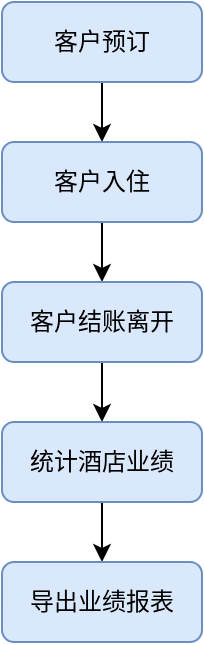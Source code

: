 <mxfile version="14.8.4" type="device"><diagram id="AH3Le9CCgMymh0pcPCDn" name="Page-1"><mxGraphModel dx="813" dy="403" grid="1" gridSize="10" guides="1" tooltips="1" connect="1" arrows="1" fold="1" page="1" pageScale="1" pageWidth="827" pageHeight="1169" math="0" shadow="0"><root><mxCell id="0"/><mxCell id="1" parent="0"/><mxCell id="HdCPp7nWHJ1cC35E8H8a-4" style="edgeStyle=orthogonalEdgeStyle;rounded=0;orthogonalLoop=1;jettySize=auto;html=1;exitX=0.5;exitY=1;exitDx=0;exitDy=0;entryX=0.5;entryY=0;entryDx=0;entryDy=0;" edge="1" parent="1" source="HdCPp7nWHJ1cC35E8H8a-1" target="HdCPp7nWHJ1cC35E8H8a-2"><mxGeometry relative="1" as="geometry"/></mxCell><mxCell id="HdCPp7nWHJ1cC35E8H8a-1" value="&lt;font style=&quot;vertical-align: inherit&quot;&gt;&lt;font style=&quot;vertical-align: inherit&quot;&gt;&lt;font style=&quot;vertical-align: inherit&quot;&gt;&lt;font style=&quot;vertical-align: inherit&quot;&gt;客户预订&lt;/font&gt;&lt;/font&gt;&lt;/font&gt;&lt;/font&gt;" style="rounded=1;whiteSpace=wrap;html=1;fontSize=12;glass=0;strokeWidth=1;shadow=0;fillColor=#dae8fc;strokeColor=#6c8ebf;" vertex="1" parent="1"><mxGeometry x="364" y="150" width="100" height="40" as="geometry"/></mxCell><mxCell id="HdCPp7nWHJ1cC35E8H8a-5" style="edgeStyle=orthogonalEdgeStyle;rounded=0;orthogonalLoop=1;jettySize=auto;html=1;exitX=0.5;exitY=1;exitDx=0;exitDy=0;entryX=0.5;entryY=0;entryDx=0;entryDy=0;" edge="1" parent="1" source="HdCPp7nWHJ1cC35E8H8a-2" target="HdCPp7nWHJ1cC35E8H8a-3"><mxGeometry relative="1" as="geometry"/></mxCell><mxCell id="HdCPp7nWHJ1cC35E8H8a-2" value="&lt;font style=&quot;vertical-align: inherit&quot;&gt;&lt;font style=&quot;vertical-align: inherit&quot;&gt;&lt;font style=&quot;vertical-align: inherit&quot;&gt;&lt;font style=&quot;vertical-align: inherit&quot;&gt;&lt;font style=&quot;vertical-align: inherit&quot;&gt;&lt;font style=&quot;vertical-align: inherit&quot;&gt;客户入住&lt;/font&gt;&lt;/font&gt;&lt;/font&gt;&lt;/font&gt;&lt;/font&gt;&lt;/font&gt;" style="rounded=1;whiteSpace=wrap;html=1;fontSize=12;glass=0;strokeWidth=1;shadow=0;fillColor=#dae8fc;strokeColor=#6c8ebf;" vertex="1" parent="1"><mxGeometry x="364" y="220" width="100" height="40" as="geometry"/></mxCell><mxCell id="HdCPp7nWHJ1cC35E8H8a-8" style="edgeStyle=orthogonalEdgeStyle;rounded=0;orthogonalLoop=1;jettySize=auto;html=1;exitX=0.5;exitY=1;exitDx=0;exitDy=0;entryX=0.5;entryY=0;entryDx=0;entryDy=0;" edge="1" parent="1" source="HdCPp7nWHJ1cC35E8H8a-3" target="HdCPp7nWHJ1cC35E8H8a-7"><mxGeometry relative="1" as="geometry"/></mxCell><mxCell id="HdCPp7nWHJ1cC35E8H8a-3" value="&lt;font style=&quot;vertical-align: inherit&quot;&gt;&lt;font style=&quot;vertical-align: inherit&quot;&gt;&lt;font style=&quot;vertical-align: inherit&quot;&gt;&lt;font style=&quot;vertical-align: inherit&quot;&gt;&lt;font style=&quot;vertical-align: inherit&quot;&gt;&lt;font style=&quot;vertical-align: inherit&quot;&gt;&lt;font style=&quot;vertical-align: inherit&quot;&gt;&lt;font style=&quot;vertical-align: inherit&quot;&gt;&lt;font style=&quot;vertical-align: inherit&quot;&gt;&lt;font style=&quot;vertical-align: inherit&quot;&gt;客户结账离开&lt;/font&gt;&lt;/font&gt;&lt;/font&gt;&lt;/font&gt;&lt;/font&gt;&lt;/font&gt;&lt;/font&gt;&lt;/font&gt;&lt;/font&gt;&lt;/font&gt;" style="rounded=1;whiteSpace=wrap;html=1;fontSize=12;glass=0;strokeWidth=1;shadow=0;fillColor=#dae8fc;strokeColor=#6c8ebf;" vertex="1" parent="1"><mxGeometry x="364" y="290" width="100" height="40" as="geometry"/></mxCell><mxCell id="HdCPp7nWHJ1cC35E8H8a-16" style="edgeStyle=orthogonalEdgeStyle;rounded=0;orthogonalLoop=1;jettySize=auto;html=1;exitX=0.5;exitY=1;exitDx=0;exitDy=0;entryX=0.5;entryY=0;entryDx=0;entryDy=0;" edge="1" parent="1" source="HdCPp7nWHJ1cC35E8H8a-7" target="HdCPp7nWHJ1cC35E8H8a-15"><mxGeometry relative="1" as="geometry"/></mxCell><mxCell id="HdCPp7nWHJ1cC35E8H8a-7" value="&lt;font style=&quot;vertical-align: inherit&quot;&gt;&lt;font style=&quot;vertical-align: inherit&quot;&gt;统计酒店业绩&lt;/font&gt;&lt;/font&gt;" style="rounded=1;whiteSpace=wrap;html=1;fontSize=12;glass=0;strokeWidth=1;shadow=0;fillColor=#dae8fc;strokeColor=#6c8ebf;" vertex="1" parent="1"><mxGeometry x="364" y="360" width="100" height="40" as="geometry"/></mxCell><mxCell id="HdCPp7nWHJ1cC35E8H8a-15" value="&lt;font style=&quot;vertical-align: inherit&quot;&gt;&lt;font style=&quot;vertical-align: inherit&quot;&gt;导出业绩报表&lt;/font&gt;&lt;/font&gt;" style="rounded=1;whiteSpace=wrap;html=1;fontSize=12;glass=0;strokeWidth=1;shadow=0;fillColor=#dae8fc;strokeColor=#6c8ebf;" vertex="1" parent="1"><mxGeometry x="364" y="430" width="100" height="40" as="geometry"/></mxCell></root></mxGraphModel></diagram></mxfile>